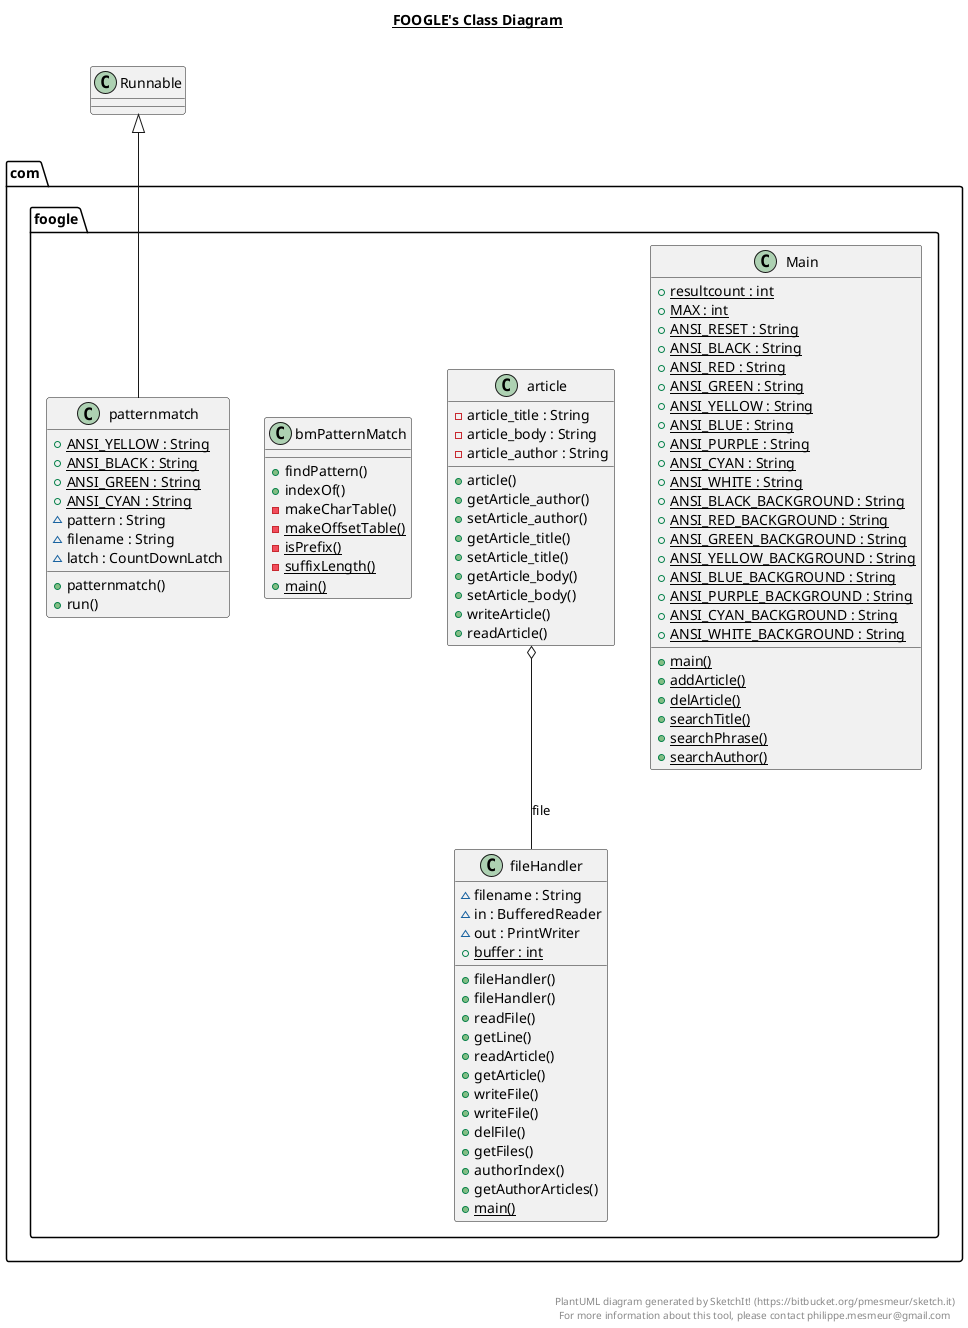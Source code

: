 @startuml

title __FOOGLE's Class Diagram__\n

  package com.foogle {
    class Main {
        {static} + resultcount : int
        {static} + MAX : int
        {static} + ANSI_RESET : String
        {static} + ANSI_BLACK : String
        {static} + ANSI_RED : String
        {static} + ANSI_GREEN : String
        {static} + ANSI_YELLOW : String
        {static} + ANSI_BLUE : String
        {static} + ANSI_PURPLE : String
        {static} + ANSI_CYAN : String
        {static} + ANSI_WHITE : String
        {static} + ANSI_BLACK_BACKGROUND : String
        {static} + ANSI_RED_BACKGROUND : String
        {static} + ANSI_GREEN_BACKGROUND : String
        {static} + ANSI_YELLOW_BACKGROUND : String
        {static} + ANSI_BLUE_BACKGROUND : String
        {static} + ANSI_PURPLE_BACKGROUND : String
        {static} + ANSI_CYAN_BACKGROUND : String
        {static} + ANSI_WHITE_BACKGROUND : String
        {static} + main()
        {static} + addArticle()
        {static} + delArticle()
        {static} + searchTitle()
        {static} + searchPhrase()
        {static} + searchAuthor()
    }
  }
  

  package com.foogle {
    class article {
        - article_title : String
        - article_body : String
        - article_author : String
        + article()
        + getArticle_author()
        + setArticle_author()
        + getArticle_title()
        + setArticle_title()
        + getArticle_body()
        + setArticle_body()
        + writeArticle()
        + readArticle()
    }
  }
  

  package com.foogle {
    class bmPatternMatch {
        + findPattern()
        + indexOf()
        - makeCharTable()
        {static} - makeOffsetTable()
        {static} - isPrefix()
        {static} - suffixLength()
        {static} + main()
    }
  }
  

  package com.foogle {
    class fileHandler {
        ~ filename : String
        ~ in : BufferedReader
        ~ out : PrintWriter
        {static} + buffer : int
        + fileHandler()
        + fileHandler()
        + readFile()
        + getLine()
        + readArticle()
        + getArticle()
        + writeFile()
        + writeFile()
        + delFile()
        + getFiles()
        + authorIndex()
        + getAuthorArticles()
        {static} + main()
    }
  }
  

  package com.foogle {
    class patternmatch {
        {static} + ANSI_YELLOW : String
        {static} + ANSI_BLACK : String
        {static} + ANSI_GREEN : String
        {static} + ANSI_CYAN : String
        ~ pattern : String
        ~ filename : String
        ~ latch : CountDownLatch
        + patternmatch()
        + run()
    }
  }
  

  article o-- fileHandler : file
  patternmatch -up-|> Runnable


right footer


PlantUML diagram generated by SketchIt! (https://bitbucket.org/pmesmeur/sketch.it)
For more information about this tool, please contact philippe.mesmeur@gmail.com
endfooter

@enduml
